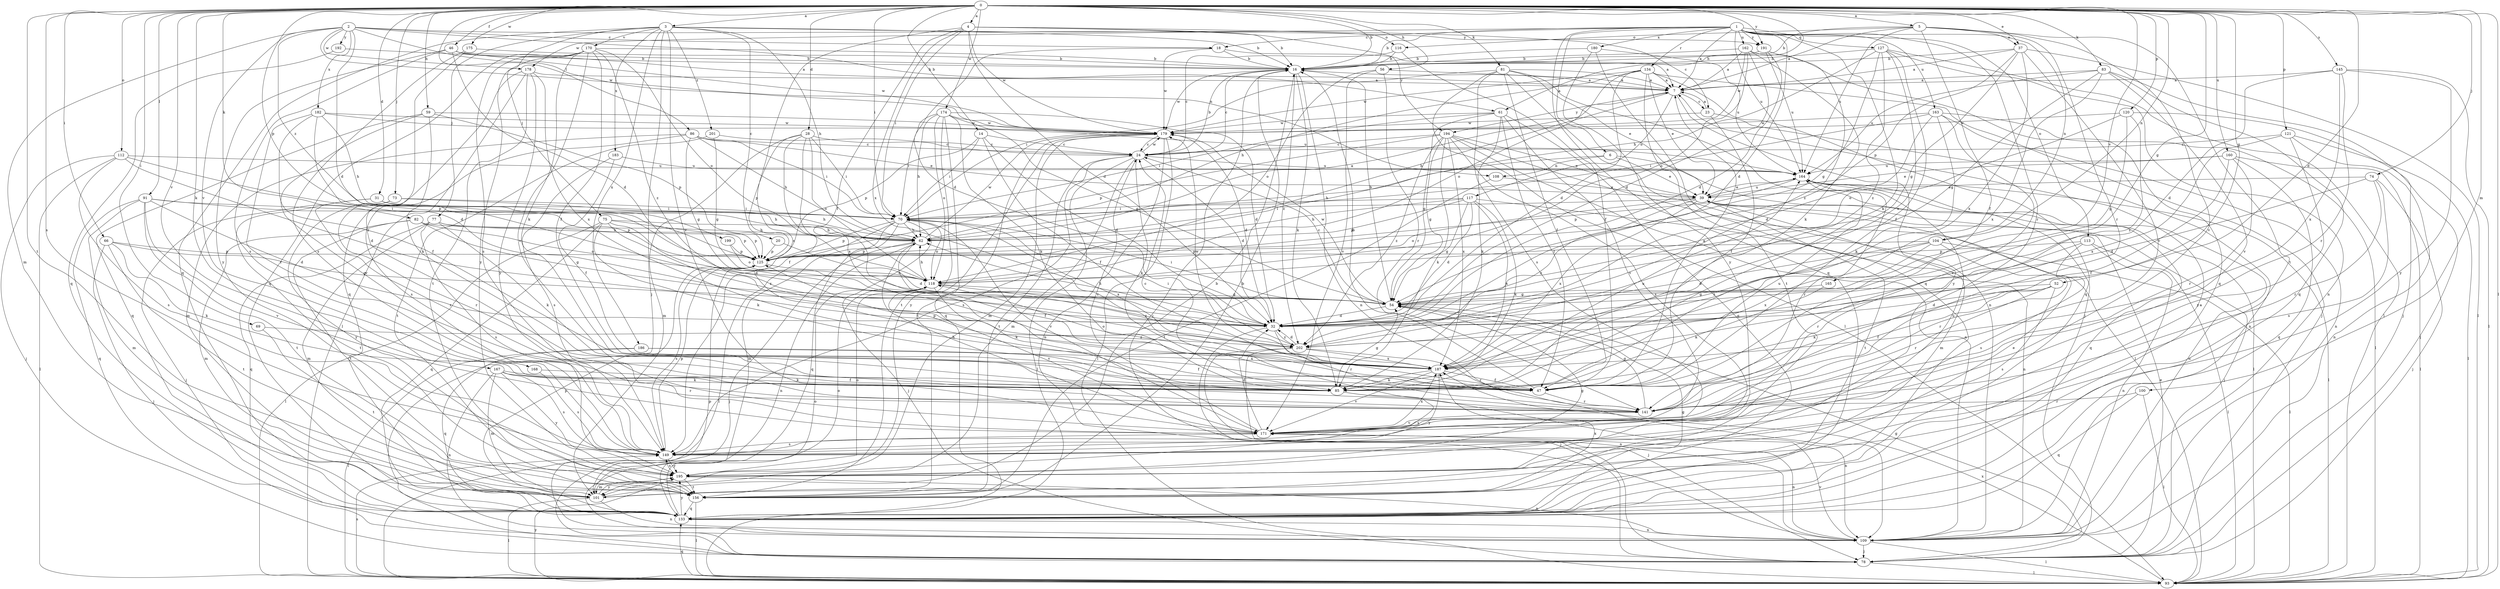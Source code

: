 strict digraph  {
0;
1;
2;
3;
4;
5;
6;
7;
14;
16;
18;
20;
23;
24;
28;
31;
32;
37;
39;
46;
47;
52;
54;
56;
59;
61;
62;
66;
69;
70;
73;
74;
75;
77;
78;
81;
82;
83;
85;
86;
91;
93;
100;
101;
104;
108;
109;
112;
113;
116;
117;
118;
120;
121;
125;
127;
133;
134;
141;
145;
149;
156;
160;
162;
163;
164;
165;
167;
168;
170;
171;
174;
175;
178;
179;
180;
182;
183;
186;
187;
191;
192;
194;
195;
199;
201;
202;
0 -> 3  [label=a];
0 -> 4  [label=a];
0 -> 5  [label=a];
0 -> 14  [label=b];
0 -> 16  [label=b];
0 -> 28  [label=d];
0 -> 31  [label=d];
0 -> 32  [label=d];
0 -> 37  [label=e];
0 -> 46  [label=f];
0 -> 52  [label=g];
0 -> 54  [label=g];
0 -> 56  [label=h];
0 -> 59  [label=h];
0 -> 61  [label=h];
0 -> 66  [label=i];
0 -> 69  [label=i];
0 -> 70  [label=i];
0 -> 73  [label=j];
0 -> 74  [label=j];
0 -> 81  [label=k];
0 -> 82  [label=k];
0 -> 83  [label=k];
0 -> 85  [label=k];
0 -> 86  [label=l];
0 -> 91  [label=l];
0 -> 93  [label=l];
0 -> 100  [label=m];
0 -> 104  [label=n];
0 -> 112  [label=o];
0 -> 120  [label=p];
0 -> 121  [label=p];
0 -> 125  [label=p];
0 -> 145  [label=s];
0 -> 149  [label=s];
0 -> 156  [label=t];
0 -> 160  [label=u];
0 -> 165  [label=v];
0 -> 167  [label=v];
0 -> 174  [label=w];
0 -> 175  [label=w];
0 -> 191  [label=y];
1 -> 6  [label=a];
1 -> 7  [label=a];
1 -> 16  [label=b];
1 -> 18  [label=c];
1 -> 32  [label=d];
1 -> 85  [label=k];
1 -> 104  [label=n];
1 -> 113  [label=o];
1 -> 127  [label=q];
1 -> 133  [label=q];
1 -> 134  [label=r];
1 -> 141  [label=r];
1 -> 162  [label=u];
1 -> 163  [label=u];
1 -> 164  [label=u];
1 -> 178  [label=w];
1 -> 180  [label=x];
1 -> 191  [label=y];
2 -> 18  [label=c];
2 -> 32  [label=d];
2 -> 61  [label=h];
2 -> 101  [label=m];
2 -> 108  [label=n];
2 -> 168  [label=v];
2 -> 178  [label=w];
2 -> 179  [label=w];
2 -> 182  [label=x];
2 -> 191  [label=y];
2 -> 192  [label=y];
2 -> 199  [label=z];
3 -> 16  [label=b];
3 -> 20  [label=c];
3 -> 23  [label=c];
3 -> 62  [label=h];
3 -> 75  [label=j];
3 -> 77  [label=j];
3 -> 78  [label=j];
3 -> 133  [label=q];
3 -> 170  [label=v];
3 -> 171  [label=v];
3 -> 183  [label=x];
3 -> 186  [label=x];
3 -> 201  [label=z];
4 -> 16  [label=b];
4 -> 32  [label=d];
4 -> 47  [label=f];
4 -> 70  [label=i];
4 -> 116  [label=o];
4 -> 149  [label=s];
4 -> 179  [label=w];
4 -> 187  [label=x];
4 -> 194  [label=y];
5 -> 7  [label=a];
5 -> 16  [label=b];
5 -> 37  [label=e];
5 -> 47  [label=f];
5 -> 116  [label=o];
5 -> 141  [label=r];
5 -> 156  [label=t];
5 -> 164  [label=u];
5 -> 171  [label=v];
6 -> 39  [label=e];
6 -> 62  [label=h];
6 -> 93  [label=l];
6 -> 108  [label=n];
7 -> 23  [label=c];
7 -> 62  [label=h];
7 -> 117  [label=o];
7 -> 194  [label=y];
7 -> 195  [label=y];
14 -> 24  [label=c];
14 -> 32  [label=d];
14 -> 47  [label=f];
14 -> 70  [label=i];
14 -> 125  [label=p];
16 -> 7  [label=a];
16 -> 24  [label=c];
16 -> 78  [label=j];
16 -> 85  [label=k];
16 -> 109  [label=n];
16 -> 179  [label=w];
16 -> 202  [label=z];
18 -> 7  [label=a];
18 -> 16  [label=b];
18 -> 32  [label=d];
18 -> 179  [label=w];
20 -> 32  [label=d];
20 -> 125  [label=p];
23 -> 7  [label=a];
23 -> 47  [label=f];
23 -> 109  [label=n];
23 -> 179  [label=w];
24 -> 16  [label=b];
24 -> 32  [label=d];
24 -> 85  [label=k];
24 -> 93  [label=l];
24 -> 101  [label=m];
24 -> 149  [label=s];
24 -> 156  [label=t];
24 -> 164  [label=u];
24 -> 179  [label=w];
28 -> 24  [label=c];
28 -> 47  [label=f];
28 -> 70  [label=i];
28 -> 101  [label=m];
28 -> 118  [label=o];
28 -> 125  [label=p];
28 -> 187  [label=x];
31 -> 62  [label=h];
31 -> 70  [label=i];
31 -> 141  [label=r];
31 -> 156  [label=t];
32 -> 62  [label=h];
32 -> 78  [label=j];
32 -> 141  [label=r];
32 -> 202  [label=z];
37 -> 7  [label=a];
37 -> 16  [label=b];
37 -> 54  [label=g];
37 -> 93  [label=l];
37 -> 125  [label=p];
37 -> 171  [label=v];
37 -> 187  [label=x];
39 -> 70  [label=i];
39 -> 78  [label=j];
39 -> 101  [label=m];
39 -> 118  [label=o];
39 -> 156  [label=t];
39 -> 164  [label=u];
39 -> 187  [label=x];
39 -> 202  [label=z];
46 -> 7  [label=a];
46 -> 16  [label=b];
46 -> 32  [label=d];
46 -> 149  [label=s];
46 -> 179  [label=w];
46 -> 195  [label=y];
47 -> 7  [label=a];
47 -> 16  [label=b];
47 -> 141  [label=r];
47 -> 164  [label=u];
52 -> 32  [label=d];
52 -> 47  [label=f];
52 -> 54  [label=g];
52 -> 85  [label=k];
52 -> 141  [label=r];
52 -> 149  [label=s];
54 -> 16  [label=b];
54 -> 24  [label=c];
54 -> 32  [label=d];
54 -> 70  [label=i];
54 -> 179  [label=w];
56 -> 7  [label=a];
56 -> 118  [label=o];
56 -> 141  [label=r];
56 -> 171  [label=v];
59 -> 85  [label=k];
59 -> 125  [label=p];
59 -> 133  [label=q];
59 -> 171  [label=v];
59 -> 179  [label=w];
61 -> 47  [label=f];
61 -> 54  [label=g];
61 -> 70  [label=i];
61 -> 85  [label=k];
61 -> 133  [label=q];
61 -> 171  [label=v];
61 -> 179  [label=w];
62 -> 7  [label=a];
62 -> 47  [label=f];
62 -> 78  [label=j];
62 -> 109  [label=n];
62 -> 125  [label=p];
62 -> 179  [label=w];
66 -> 54  [label=g];
66 -> 78  [label=j];
66 -> 85  [label=k];
66 -> 125  [label=p];
66 -> 156  [label=t];
69 -> 156  [label=t];
69 -> 202  [label=z];
70 -> 62  [label=h];
70 -> 78  [label=j];
70 -> 93  [label=l];
70 -> 101  [label=m];
70 -> 118  [label=o];
70 -> 125  [label=p];
70 -> 133  [label=q];
70 -> 171  [label=v];
70 -> 187  [label=x];
73 -> 62  [label=h];
73 -> 70  [label=i];
73 -> 78  [label=j];
73 -> 141  [label=r];
73 -> 195  [label=y];
74 -> 32  [label=d];
74 -> 39  [label=e];
74 -> 78  [label=j];
74 -> 141  [label=r];
74 -> 149  [label=s];
75 -> 32  [label=d];
75 -> 62  [label=h];
75 -> 85  [label=k];
75 -> 93  [label=l];
75 -> 125  [label=p];
75 -> 133  [label=q];
75 -> 202  [label=z];
77 -> 62  [label=h];
77 -> 85  [label=k];
77 -> 101  [label=m];
77 -> 125  [label=p];
77 -> 133  [label=q];
77 -> 149  [label=s];
78 -> 39  [label=e];
78 -> 54  [label=g];
78 -> 93  [label=l];
81 -> 7  [label=a];
81 -> 39  [label=e];
81 -> 47  [label=f];
81 -> 70  [label=i];
81 -> 78  [label=j];
81 -> 93  [label=l];
81 -> 109  [label=n];
81 -> 149  [label=s];
82 -> 54  [label=g];
82 -> 62  [label=h];
82 -> 101  [label=m];
82 -> 118  [label=o];
82 -> 156  [label=t];
83 -> 7  [label=a];
83 -> 54  [label=g];
83 -> 78  [label=j];
83 -> 133  [label=q];
83 -> 164  [label=u];
83 -> 171  [label=v];
83 -> 187  [label=x];
85 -> 54  [label=g];
85 -> 109  [label=n];
85 -> 149  [label=s];
85 -> 164  [label=u];
86 -> 24  [label=c];
86 -> 39  [label=e];
86 -> 54  [label=g];
86 -> 62  [label=h];
86 -> 70  [label=i];
86 -> 101  [label=m];
86 -> 149  [label=s];
91 -> 32  [label=d];
91 -> 70  [label=i];
91 -> 101  [label=m];
91 -> 125  [label=p];
91 -> 133  [label=q];
91 -> 156  [label=t];
91 -> 171  [label=v];
93 -> 133  [label=q];
93 -> 149  [label=s];
93 -> 187  [label=x];
93 -> 195  [label=y];
100 -> 93  [label=l];
100 -> 133  [label=q];
100 -> 141  [label=r];
101 -> 16  [label=b];
101 -> 39  [label=e];
101 -> 93  [label=l];
101 -> 109  [label=n];
101 -> 118  [label=o];
101 -> 195  [label=y];
104 -> 32  [label=d];
104 -> 93  [label=l];
104 -> 125  [label=p];
104 -> 141  [label=r];
104 -> 187  [label=x];
104 -> 202  [label=z];
108 -> 39  [label=e];
108 -> 156  [label=t];
109 -> 78  [label=j];
109 -> 93  [label=l];
109 -> 125  [label=p];
109 -> 171  [label=v];
112 -> 32  [label=d];
112 -> 78  [label=j];
112 -> 93  [label=l];
112 -> 125  [label=p];
112 -> 149  [label=s];
112 -> 164  [label=u];
113 -> 93  [label=l];
113 -> 109  [label=n];
113 -> 125  [label=p];
113 -> 141  [label=r];
113 -> 149  [label=s];
116 -> 16  [label=b];
116 -> 24  [label=c];
116 -> 47  [label=f];
117 -> 32  [label=d];
117 -> 54  [label=g];
117 -> 62  [label=h];
117 -> 70  [label=i];
117 -> 85  [label=k];
117 -> 109  [label=n];
117 -> 125  [label=p];
117 -> 187  [label=x];
118 -> 54  [label=g];
118 -> 62  [label=h];
118 -> 85  [label=k];
118 -> 171  [label=v];
118 -> 202  [label=z];
120 -> 54  [label=g];
120 -> 78  [label=j];
120 -> 118  [label=o];
120 -> 179  [label=w];
120 -> 202  [label=z];
121 -> 24  [label=c];
121 -> 93  [label=l];
121 -> 109  [label=n];
121 -> 187  [label=x];
121 -> 195  [label=y];
125 -> 118  [label=o];
125 -> 149  [label=s];
127 -> 16  [label=b];
127 -> 47  [label=f];
127 -> 54  [label=g];
127 -> 62  [label=h];
127 -> 93  [label=l];
127 -> 109  [label=n];
127 -> 187  [label=x];
127 -> 202  [label=z];
133 -> 7  [label=a];
133 -> 54  [label=g];
133 -> 109  [label=n];
133 -> 118  [label=o];
133 -> 125  [label=p];
133 -> 195  [label=y];
134 -> 7  [label=a];
134 -> 32  [label=d];
134 -> 39  [label=e];
134 -> 62  [label=h];
134 -> 78  [label=j];
134 -> 118  [label=o];
134 -> 133  [label=q];
134 -> 156  [label=t];
134 -> 179  [label=w];
141 -> 24  [label=c];
141 -> 54  [label=g];
141 -> 171  [label=v];
145 -> 7  [label=a];
145 -> 32  [label=d];
145 -> 93  [label=l];
145 -> 141  [label=r];
145 -> 187  [label=x];
145 -> 195  [label=y];
149 -> 125  [label=p];
149 -> 164  [label=u];
149 -> 195  [label=y];
156 -> 16  [label=b];
156 -> 93  [label=l];
156 -> 133  [label=q];
156 -> 187  [label=x];
160 -> 39  [label=e];
160 -> 47  [label=f];
160 -> 93  [label=l];
160 -> 133  [label=q];
160 -> 141  [label=r];
160 -> 164  [label=u];
162 -> 7  [label=a];
162 -> 16  [label=b];
162 -> 32  [label=d];
162 -> 85  [label=k];
162 -> 118  [label=o];
162 -> 133  [label=q];
162 -> 179  [label=w];
163 -> 32  [label=d];
163 -> 70  [label=i];
163 -> 85  [label=k];
163 -> 93  [label=l];
163 -> 109  [label=n];
163 -> 171  [label=v];
163 -> 179  [label=w];
164 -> 39  [label=e];
164 -> 93  [label=l];
164 -> 109  [label=n];
164 -> 125  [label=p];
164 -> 133  [label=q];
164 -> 141  [label=r];
165 -> 54  [label=g];
165 -> 85  [label=k];
167 -> 47  [label=f];
167 -> 85  [label=k];
167 -> 101  [label=m];
167 -> 109  [label=n];
167 -> 141  [label=r];
167 -> 149  [label=s];
167 -> 195  [label=y];
168 -> 85  [label=k];
168 -> 149  [label=s];
170 -> 16  [label=b];
170 -> 47  [label=f];
170 -> 85  [label=k];
170 -> 118  [label=o];
170 -> 133  [label=q];
170 -> 149  [label=s];
170 -> 171  [label=v];
170 -> 195  [label=y];
170 -> 202  [label=z];
171 -> 24  [label=c];
171 -> 32  [label=d];
171 -> 62  [label=h];
171 -> 109  [label=n];
171 -> 149  [label=s];
171 -> 187  [label=x];
174 -> 32  [label=d];
174 -> 54  [label=g];
174 -> 62  [label=h];
174 -> 70  [label=i];
174 -> 85  [label=k];
174 -> 118  [label=o];
174 -> 133  [label=q];
174 -> 156  [label=t];
174 -> 179  [label=w];
175 -> 16  [label=b];
175 -> 141  [label=r];
175 -> 149  [label=s];
178 -> 7  [label=a];
178 -> 93  [label=l];
178 -> 133  [label=q];
178 -> 156  [label=t];
178 -> 187  [label=x];
178 -> 195  [label=y];
179 -> 24  [label=c];
179 -> 32  [label=d];
179 -> 93  [label=l];
179 -> 101  [label=m];
179 -> 109  [label=n];
179 -> 156  [label=t];
179 -> 195  [label=y];
180 -> 16  [label=b];
180 -> 133  [label=q];
180 -> 164  [label=u];
180 -> 195  [label=y];
182 -> 32  [label=d];
182 -> 47  [label=f];
182 -> 62  [label=h];
182 -> 141  [label=r];
182 -> 164  [label=u];
182 -> 179  [label=w];
183 -> 47  [label=f];
183 -> 149  [label=s];
183 -> 164  [label=u];
186 -> 47  [label=f];
186 -> 93  [label=l];
186 -> 133  [label=q];
186 -> 187  [label=x];
187 -> 47  [label=f];
187 -> 85  [label=k];
187 -> 118  [label=o];
187 -> 125  [label=p];
187 -> 171  [label=v];
187 -> 179  [label=w];
187 -> 195  [label=y];
191 -> 16  [label=b];
191 -> 32  [label=d];
191 -> 164  [label=u];
191 -> 202  [label=z];
192 -> 16  [label=b];
192 -> 133  [label=q];
194 -> 24  [label=c];
194 -> 39  [label=e];
194 -> 54  [label=g];
194 -> 85  [label=k];
194 -> 93  [label=l];
194 -> 109  [label=n];
194 -> 125  [label=p];
194 -> 149  [label=s];
194 -> 187  [label=x];
194 -> 202  [label=z];
195 -> 54  [label=g];
195 -> 101  [label=m];
195 -> 109  [label=n];
195 -> 118  [label=o];
195 -> 149  [label=s];
195 -> 156  [label=t];
199 -> 118  [label=o];
199 -> 125  [label=p];
201 -> 24  [label=c];
201 -> 54  [label=g];
201 -> 156  [label=t];
202 -> 32  [label=d];
202 -> 70  [label=i];
202 -> 78  [label=j];
202 -> 109  [label=n];
202 -> 141  [label=r];
202 -> 187  [label=x];
}
